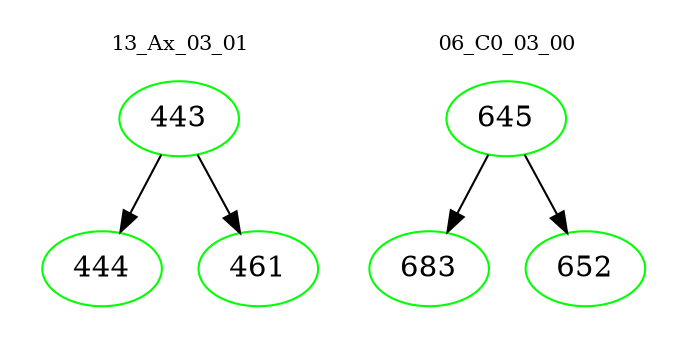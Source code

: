 digraph{
subgraph cluster_0 {
color = white
label = "13_Ax_03_01";
fontsize=10;
T0_443 [label="443", color="green"]
T0_443 -> T0_444 [color="black"]
T0_444 [label="444", color="green"]
T0_443 -> T0_461 [color="black"]
T0_461 [label="461", color="green"]
}
subgraph cluster_1 {
color = white
label = "06_C0_03_00";
fontsize=10;
T1_645 [label="645", color="green"]
T1_645 -> T1_683 [color="black"]
T1_683 [label="683", color="green"]
T1_645 -> T1_652 [color="black"]
T1_652 [label="652", color="green"]
}
}
